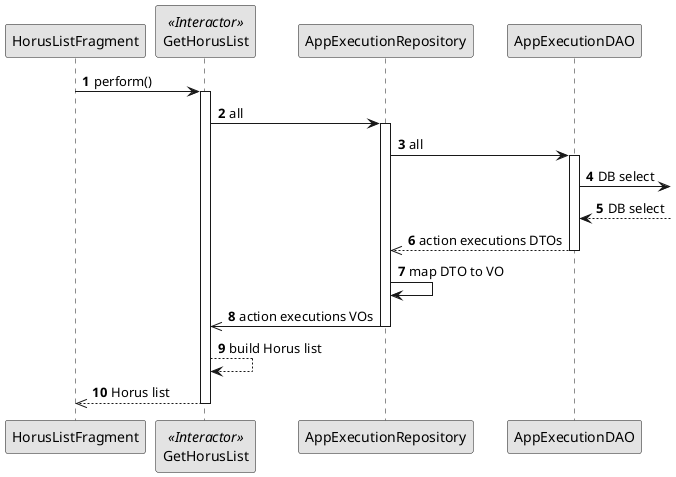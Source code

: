 
@startuml RIAP#62.sequence

skinparam monochrome true
autonumber

participant HorusListFragment
participant GetHorusList <<Interactor>>
participant AppExecutionRepository
participant AppExecutionDAO

HorusListFragment -> GetHorusList : perform()
activate GetHorusList
GetHorusList -> AppExecutionRepository: all
activate AppExecutionRepository
AppExecutionRepository -> AppExecutionDAO: all
activate AppExecutionDAO
AppExecutionDAO ->] : DB select
AppExecutionDAO <--] : DB select
AppExecutionDAO -->> AppExecutionRepository : action executions DTOs
deactivate AppExecutionDAO
AppExecutionRepository -> AppExecutionRepository : map DTO to VO
AppExecutionRepository ->> GetHorusList : action executions VOs
deactivate AppExecutionRepository
GetHorusList --> GetHorusList: build Horus list
GetHorusList -->> HorusListFragment : Horus list
deactivate GetHorusList

@enduml
